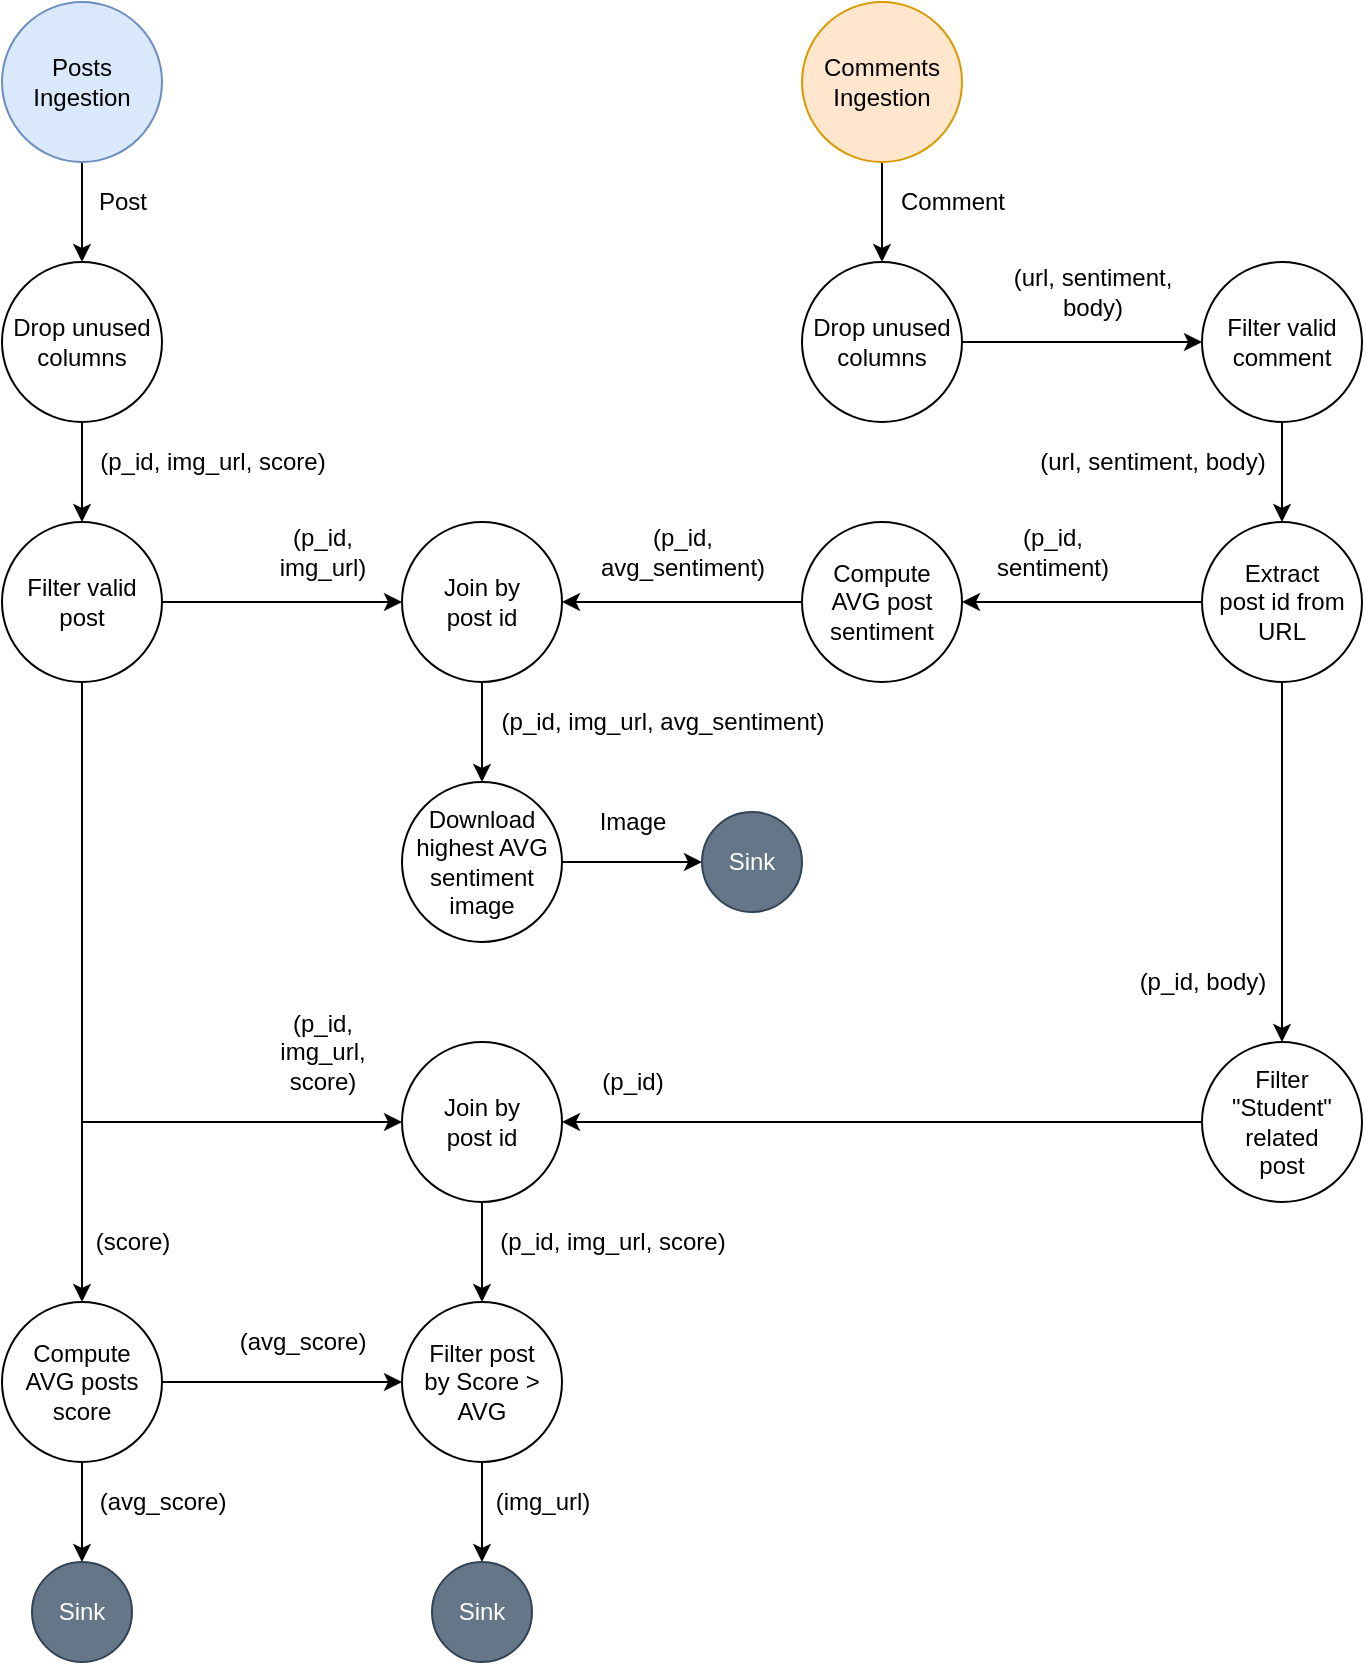 <mxfile version="18.1.1" type="device"><diagram id="N7NexsKn_qKuc4H8gg74" name="Page-1"><mxGraphModel dx="1135" dy="690" grid="1" gridSize="10" guides="1" tooltips="1" connect="1" arrows="1" fold="1" page="1" pageScale="1" pageWidth="827" pageHeight="1169" math="0" shadow="0"><root><mxCell id="0"/><mxCell id="1" parent="0"/><mxCell id="8LuenXM5auG5nZZwSp7b-4" style="edgeStyle=orthogonalEdgeStyle;rounded=0;orthogonalLoop=1;jettySize=auto;html=1;" parent="1" source="K_Vqy9ZggZsy6Cn6XvWI-1" target="8LuenXM5auG5nZZwSp7b-2" edge="1"><mxGeometry relative="1" as="geometry"/></mxCell><mxCell id="K_Vqy9ZggZsy6Cn6XvWI-1" value="Posts&lt;br&gt;Ingestion" style="ellipse;whiteSpace=wrap;html=1;aspect=fixed;fillColor=#dae8fc;strokeColor=#6c8ebf;" parent="1" vertex="1"><mxGeometry x="40" y="40" width="80" height="80" as="geometry"/></mxCell><mxCell id="K_Vqy9ZggZsy6Cn6XvWI-3" value="Post" style="text;html=1;align=center;verticalAlign=middle;resizable=0;points=[];autosize=1;strokeColor=none;fillColor=none;fontStyle=0" parent="1" vertex="1"><mxGeometry x="80" y="130" width="40" height="20" as="geometry"/></mxCell><mxCell id="8LuenXM5auG5nZZwSp7b-5" style="edgeStyle=orthogonalEdgeStyle;rounded=0;orthogonalLoop=1;jettySize=auto;html=1;" parent="1" source="K_Vqy9ZggZsy6Cn6XvWI-6" target="LEWrsPfIBsaWR34w1g9D-1" edge="1"><mxGeometry relative="1" as="geometry"/></mxCell><mxCell id="K_Vqy9ZggZsy6Cn6XvWI-6" value="Comments Ingestion" style="ellipse;whiteSpace=wrap;html=1;aspect=fixed;fillColor=#ffe6cc;strokeColor=#d79b00;" parent="1" vertex="1"><mxGeometry x="440" y="40" width="80" height="80" as="geometry"/></mxCell><mxCell id="K_Vqy9ZggZsy6Cn6XvWI-20" style="edgeStyle=orthogonalEdgeStyle;rounded=0;orthogonalLoop=1;jettySize=auto;html=1;" parent="1" source="K_Vqy9ZggZsy6Cn6XvWI-7" target="K_Vqy9ZggZsy6Cn6XvWI-19" edge="1"><mxGeometry relative="1" as="geometry"/></mxCell><mxCell id="K_Vqy9ZggZsy6Cn6XvWI-7" value="Filter valid comment" style="ellipse;whiteSpace=wrap;html=1;aspect=fixed;" parent="1" vertex="1"><mxGeometry x="640" y="170" width="80" height="80" as="geometry"/></mxCell><mxCell id="K_Vqy9ZggZsy6Cn6XvWI-8" value="Comment" style="text;html=1;align=center;verticalAlign=middle;resizable=0;points=[];autosize=1;strokeColor=none;fillColor=none;" parent="1" vertex="1"><mxGeometry x="480" y="130" width="70" height="20" as="geometry"/></mxCell><mxCell id="K_Vqy9ZggZsy6Cn6XvWI-16" style="edgeStyle=orthogonalEdgeStyle;rounded=0;orthogonalLoop=1;jettySize=auto;html=1;" parent="1" source="K_Vqy9ZggZsy6Cn6XvWI-9" target="K_Vqy9ZggZsy6Cn6XvWI-15" edge="1"><mxGeometry relative="1" as="geometry"/></mxCell><mxCell id="K_Vqy9ZggZsy6Cn6XvWI-73" style="edgeStyle=orthogonalEdgeStyle;rounded=0;orthogonalLoop=1;jettySize=auto;html=1;fontSize=10;" parent="1" source="K_Vqy9ZggZsy6Cn6XvWI-9" target="K_Vqy9ZggZsy6Cn6XvWI-54" edge="1"><mxGeometry relative="1" as="geometry"/></mxCell><mxCell id="K_Vqy9ZggZsy6Cn6XvWI-9" value="Compute&lt;br&gt;AVG posts score" style="ellipse;whiteSpace=wrap;html=1;aspect=fixed;" parent="1" vertex="1"><mxGeometry x="40" y="690" width="80" height="80" as="geometry"/></mxCell><mxCell id="K_Vqy9ZggZsy6Cn6XvWI-26" style="edgeStyle=orthogonalEdgeStyle;rounded=0;orthogonalLoop=1;jettySize=auto;html=1;" parent="1" source="K_Vqy9ZggZsy6Cn6XvWI-12" target="K_Vqy9ZggZsy6Cn6XvWI-9" edge="1"><mxGeometry relative="1" as="geometry"/></mxCell><mxCell id="K_Vqy9ZggZsy6Cn6XvWI-33" style="edgeStyle=orthogonalEdgeStyle;rounded=0;orthogonalLoop=1;jettySize=auto;html=1;" parent="1" source="K_Vqy9ZggZsy6Cn6XvWI-12" target="K_Vqy9ZggZsy6Cn6XvWI-28" edge="1"><mxGeometry relative="1" as="geometry"/></mxCell><mxCell id="K_Vqy9ZggZsy6Cn6XvWI-67" style="edgeStyle=orthogonalEdgeStyle;rounded=0;orthogonalLoop=1;jettySize=auto;html=1;fontSize=10;" parent="1" source="K_Vqy9ZggZsy6Cn6XvWI-12" target="K_Vqy9ZggZsy6Cn6XvWI-64" edge="1"><mxGeometry relative="1" as="geometry"><Array as="points"><mxPoint x="80" y="600"/></Array></mxGeometry></mxCell><mxCell id="K_Vqy9ZggZsy6Cn6XvWI-12" value="Filter valid post" style="ellipse;whiteSpace=wrap;html=1;aspect=fixed;" parent="1" vertex="1"><mxGeometry x="40" y="300" width="80" height="80" as="geometry"/></mxCell><mxCell id="K_Vqy9ZggZsy6Cn6XvWI-15" value="Sink" style="ellipse;whiteSpace=wrap;html=1;aspect=fixed;fillColor=#647687;fontColor=#ffffff;strokeColor=#314354;" parent="1" vertex="1"><mxGeometry x="55" y="820" width="50" height="50" as="geometry"/></mxCell><mxCell id="K_Vqy9ZggZsy6Cn6XvWI-17" value="(avg_score)" style="text;html=1;align=center;verticalAlign=middle;resizable=0;points=[];autosize=1;strokeColor=none;fillColor=none;" parent="1" vertex="1"><mxGeometry x="150" y="700" width="80" height="20" as="geometry"/></mxCell><mxCell id="K_Vqy9ZggZsy6Cn6XvWI-23" style="edgeStyle=orthogonalEdgeStyle;rounded=0;orthogonalLoop=1;jettySize=auto;html=1;" parent="1" source="K_Vqy9ZggZsy6Cn6XvWI-19" target="K_Vqy9ZggZsy6Cn6XvWI-22" edge="1"><mxGeometry relative="1" as="geometry"/></mxCell><mxCell id="e1O2aqXPs-mznlD0_eKQ-1" style="edgeStyle=orthogonalEdgeStyle;rounded=0;orthogonalLoop=1;jettySize=auto;html=1;" edge="1" parent="1" source="K_Vqy9ZggZsy6Cn6XvWI-19" target="K_Vqy9ZggZsy6Cn6XvWI-51"><mxGeometry relative="1" as="geometry"/></mxCell><mxCell id="K_Vqy9ZggZsy6Cn6XvWI-19" value="Extract&lt;br&gt;post id from URL" style="ellipse;whiteSpace=wrap;html=1;aspect=fixed;" parent="1" vertex="1"><mxGeometry x="640" y="300" width="80" height="80" as="geometry"/></mxCell><mxCell id="K_Vqy9ZggZsy6Cn6XvWI-21" value="(url, sentiment, body)" style="text;html=1;align=center;verticalAlign=middle;resizable=0;points=[];autosize=1;strokeColor=none;fillColor=none;" parent="1" vertex="1"><mxGeometry x="550" y="260" width="130" height="20" as="geometry"/></mxCell><mxCell id="K_Vqy9ZggZsy6Cn6XvWI-30" style="edgeStyle=orthogonalEdgeStyle;rounded=0;orthogonalLoop=1;jettySize=auto;html=1;" parent="1" source="K_Vqy9ZggZsy6Cn6XvWI-22" target="K_Vqy9ZggZsy6Cn6XvWI-28" edge="1"><mxGeometry relative="1" as="geometry"/></mxCell><mxCell id="K_Vqy9ZggZsy6Cn6XvWI-22" value="Compute&lt;br&gt;AVG post sentiment" style="ellipse;whiteSpace=wrap;html=1;aspect=fixed;" parent="1" vertex="1"><mxGeometry x="440" y="300" width="80" height="80" as="geometry"/></mxCell><mxCell id="K_Vqy9ZggZsy6Cn6XvWI-24" value="(p_id,&lt;br&gt;sentiment)" style="text;html=1;align=center;verticalAlign=middle;resizable=0;points=[];autosize=1;strokeColor=none;fillColor=none;" parent="1" vertex="1"><mxGeometry x="530" y="300" width="70" height="30" as="geometry"/></mxCell><mxCell id="K_Vqy9ZggZsy6Cn6XvWI-36" style="edgeStyle=orthogonalEdgeStyle;rounded=0;orthogonalLoop=1;jettySize=auto;html=1;" parent="1" source="K_Vqy9ZggZsy6Cn6XvWI-28" target="K_Vqy9ZggZsy6Cn6XvWI-35" edge="1"><mxGeometry relative="1" as="geometry"/></mxCell><mxCell id="K_Vqy9ZggZsy6Cn6XvWI-28" value="Join by&lt;br&gt;post id" style="ellipse;whiteSpace=wrap;html=1;aspect=fixed;" parent="1" vertex="1"><mxGeometry x="240" y="300" width="80" height="80" as="geometry"/></mxCell><mxCell id="K_Vqy9ZggZsy6Cn6XvWI-31" value="(p_id,&lt;br&gt;avg_sentiment)" style="text;html=1;align=center;verticalAlign=middle;resizable=0;points=[];autosize=1;strokeColor=none;fillColor=none;" parent="1" vertex="1"><mxGeometry x="330" y="300" width="100" height="30" as="geometry"/></mxCell><mxCell id="K_Vqy9ZggZsy6Cn6XvWI-34" value="(p_id,&lt;br&gt;img_url,&lt;br&gt;score)" style="text;html=1;align=center;verticalAlign=middle;resizable=0;points=[];autosize=1;strokeColor=none;fillColor=none;" parent="1" vertex="1"><mxGeometry x="170" y="540" width="60" height="50" as="geometry"/></mxCell><mxCell id="K_Vqy9ZggZsy6Cn6XvWI-48" style="edgeStyle=orthogonalEdgeStyle;rounded=0;orthogonalLoop=1;jettySize=auto;html=1;fontSize=10;" parent="1" source="K_Vqy9ZggZsy6Cn6XvWI-35" target="K_Vqy9ZggZsy6Cn6XvWI-45" edge="1"><mxGeometry relative="1" as="geometry"/></mxCell><mxCell id="K_Vqy9ZggZsy6Cn6XvWI-35" value="Download&lt;br&gt;highest AVG sentiment image" style="ellipse;whiteSpace=wrap;html=1;aspect=fixed;" parent="1" vertex="1"><mxGeometry x="240" y="430" width="80" height="80" as="geometry"/></mxCell><mxCell id="K_Vqy9ZggZsy6Cn6XvWI-37" value="(p_id, img_url, avg_sentiment)" style="text;html=1;align=center;verticalAlign=middle;resizable=0;points=[];autosize=1;strokeColor=none;fillColor=none;" parent="1" vertex="1"><mxGeometry x="280" y="390" width="180" height="20" as="geometry"/></mxCell><mxCell id="K_Vqy9ZggZsy6Cn6XvWI-45" value="Sink" style="ellipse;whiteSpace=wrap;html=1;aspect=fixed;fillColor=#647687;fontColor=#ffffff;strokeColor=#314354;" parent="1" vertex="1"><mxGeometry x="390" y="445" width="50" height="50" as="geometry"/></mxCell><mxCell id="K_Vqy9ZggZsy6Cn6XvWI-47" value="Image" style="text;html=1;align=center;verticalAlign=middle;resizable=0;points=[];autosize=1;strokeColor=none;fillColor=none;" parent="1" vertex="1"><mxGeometry x="330" y="440" width="50" height="20" as="geometry"/></mxCell><mxCell id="K_Vqy9ZggZsy6Cn6XvWI-65" style="edgeStyle=orthogonalEdgeStyle;rounded=0;orthogonalLoop=1;jettySize=auto;html=1;fontSize=10;" parent="1" source="K_Vqy9ZggZsy6Cn6XvWI-51" target="K_Vqy9ZggZsy6Cn6XvWI-64" edge="1"><mxGeometry relative="1" as="geometry"/></mxCell><mxCell id="K_Vqy9ZggZsy6Cn6XvWI-51" value="Filter&lt;br&gt;&quot;Student&quot; related&lt;br&gt;post" style="ellipse;whiteSpace=wrap;html=1;aspect=fixed;" parent="1" vertex="1"><mxGeometry x="640" y="560" width="80" height="80" as="geometry"/></mxCell><mxCell id="LfMlYt08fXeG3gVmF4eB-1" style="edgeStyle=orthogonalEdgeStyle;rounded=0;orthogonalLoop=1;jettySize=auto;html=1;" parent="1" source="K_Vqy9ZggZsy6Cn6XvWI-54" target="K_Vqy9ZggZsy6Cn6XvWI-75" edge="1"><mxGeometry relative="1" as="geometry"/></mxCell><mxCell id="K_Vqy9ZggZsy6Cn6XvWI-54" value="Filter post&lt;br&gt;by Score &amp;gt; AVG" style="ellipse;whiteSpace=wrap;html=1;aspect=fixed;" parent="1" vertex="1"><mxGeometry x="240" y="690" width="80" height="80" as="geometry"/></mxCell><mxCell id="K_Vqy9ZggZsy6Cn6XvWI-61" value="(p_id, body)" style="text;html=1;align=center;verticalAlign=middle;resizable=0;points=[];autosize=1;strokeColor=none;fillColor=none;" parent="1" vertex="1"><mxGeometry x="600" y="520" width="80" height="20" as="geometry"/></mxCell><mxCell id="K_Vqy9ZggZsy6Cn6XvWI-62" value="(p_id)" style="text;html=1;align=center;verticalAlign=middle;resizable=0;points=[];autosize=1;strokeColor=none;fillColor=none;" parent="1" vertex="1"><mxGeometry x="330" y="570" width="50" height="20" as="geometry"/></mxCell><mxCell id="K_Vqy9ZggZsy6Cn6XvWI-68" style="edgeStyle=orthogonalEdgeStyle;rounded=0;orthogonalLoop=1;jettySize=auto;html=1;fontSize=10;" parent="1" source="K_Vqy9ZggZsy6Cn6XvWI-64" target="K_Vqy9ZggZsy6Cn6XvWI-54" edge="1"><mxGeometry relative="1" as="geometry"/></mxCell><mxCell id="K_Vqy9ZggZsy6Cn6XvWI-64" value="Join by&lt;br&gt;post id" style="ellipse;whiteSpace=wrap;html=1;aspect=fixed;" parent="1" vertex="1"><mxGeometry x="240" y="560" width="80" height="80" as="geometry"/></mxCell><mxCell id="K_Vqy9ZggZsy6Cn6XvWI-71" value="(p_id,&lt;br&gt;img_url)" style="text;html=1;align=center;verticalAlign=middle;resizable=0;points=[];autosize=1;strokeColor=none;fillColor=none;" parent="1" vertex="1"><mxGeometry x="170" y="300" width="60" height="30" as="geometry"/></mxCell><mxCell id="K_Vqy9ZggZsy6Cn6XvWI-72" value="(p_id, img_url, score)" style="text;html=1;align=center;verticalAlign=middle;resizable=0;points=[];autosize=1;strokeColor=none;fillColor=none;" parent="1" vertex="1"><mxGeometry x="280" y="650" width="130" height="20" as="geometry"/></mxCell><mxCell id="K_Vqy9ZggZsy6Cn6XvWI-74" value="(avg_score)" style="text;html=1;align=center;verticalAlign=middle;resizable=0;points=[];autosize=1;strokeColor=none;fillColor=none;" parent="1" vertex="1"><mxGeometry x="80" y="780" width="80" height="20" as="geometry"/></mxCell><mxCell id="K_Vqy9ZggZsy6Cn6XvWI-75" value="Sink" style="ellipse;whiteSpace=wrap;html=1;aspect=fixed;fillColor=#647687;fontColor=#ffffff;strokeColor=#314354;" parent="1" vertex="1"><mxGeometry x="255" y="820" width="50" height="50" as="geometry"/></mxCell><mxCell id="K_Vqy9ZggZsy6Cn6XvWI-77" value="(img_url)" style="text;html=1;align=center;verticalAlign=middle;resizable=0;points=[];autosize=1;strokeColor=none;fillColor=none;" parent="1" vertex="1"><mxGeometry x="280" y="780" width="60" height="20" as="geometry"/></mxCell><mxCell id="K_Vqy9ZggZsy6Cn6XvWI-78" value="(score)" style="text;html=1;align=center;verticalAlign=middle;resizable=0;points=[];autosize=1;strokeColor=none;fillColor=none;" parent="1" vertex="1"><mxGeometry x="80" y="650" width="50" height="20" as="geometry"/></mxCell><mxCell id="8LuenXM5auG5nZZwSp7b-1" style="edgeStyle=orthogonalEdgeStyle;rounded=0;orthogonalLoop=1;jettySize=auto;html=1;" parent="1" source="LEWrsPfIBsaWR34w1g9D-1" target="K_Vqy9ZggZsy6Cn6XvWI-7" edge="1"><mxGeometry relative="1" as="geometry"/></mxCell><mxCell id="LEWrsPfIBsaWR34w1g9D-1" value="Drop unused&lt;br&gt;columns" style="ellipse;whiteSpace=wrap;html=1;aspect=fixed;" parent="1" vertex="1"><mxGeometry x="440" y="170" width="80" height="80" as="geometry"/></mxCell><mxCell id="8LuenXM5auG5nZZwSp7b-3" style="edgeStyle=orthogonalEdgeStyle;rounded=0;orthogonalLoop=1;jettySize=auto;html=1;" parent="1" source="8LuenXM5auG5nZZwSp7b-2" target="K_Vqy9ZggZsy6Cn6XvWI-12" edge="1"><mxGeometry relative="1" as="geometry"/></mxCell><mxCell id="8LuenXM5auG5nZZwSp7b-2" value="Drop unused&lt;br&gt;columns" style="ellipse;whiteSpace=wrap;html=1;aspect=fixed;" parent="1" vertex="1"><mxGeometry x="40" y="170" width="80" height="80" as="geometry"/></mxCell><mxCell id="8LuenXM5auG5nZZwSp7b-6" value="(p_id, img_url, score)" style="text;html=1;align=center;verticalAlign=middle;resizable=0;points=[];autosize=1;strokeColor=none;fillColor=none;" parent="1" vertex="1"><mxGeometry x="80" y="260" width="130" height="20" as="geometry"/></mxCell><mxCell id="8LuenXM5auG5nZZwSp7b-7" value="(url, sentiment,&lt;br&gt;body)" style="text;html=1;align=center;verticalAlign=middle;resizable=0;points=[];autosize=1;strokeColor=none;fillColor=none;" parent="1" vertex="1"><mxGeometry x="540" y="170" width="90" height="30" as="geometry"/></mxCell></root></mxGraphModel></diagram></mxfile>